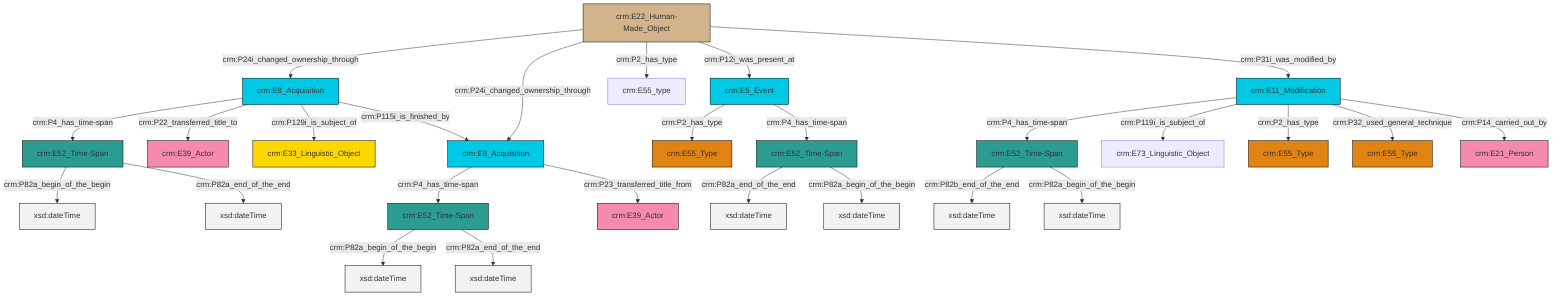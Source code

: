 graph TD
classDef Literal fill:#f2f2f2,stroke:#000000;
classDef CRM_Entity fill:#FFFFFF,stroke:#000000;
classDef Temporal_Entity fill:#00C9E6, stroke:#000000;
classDef Type fill:#E18312, stroke:#000000;
classDef Time-Span fill:#2C9C91, stroke:#000000;
classDef Appellation fill:#FFEB7F, stroke:#000000;
classDef Place fill:#008836, stroke:#000000;
classDef Persistent_Item fill:#B266B2, stroke:#000000;
classDef Conceptual_Object fill:#FFD700, stroke:#000000;
classDef Physical_Thing fill:#D2B48C, stroke:#000000;
classDef Actor fill:#f58aad, stroke:#000000;
classDef PC_Classes fill:#4ce600, stroke:#000000;
classDef Multi fill:#cccccc,stroke:#000000;

0["crm:E11_Modification"]:::Temporal_Entity -->|crm:P4_has_time-span| 1["crm:E52_Time-Span"]:::Time-Span
3["crm:E8_Acquisition"]:::Temporal_Entity -->|crm:P4_has_time-span| 4["crm:E52_Time-Span"]:::Time-Span
3["crm:E8_Acquisition"]:::Temporal_Entity -->|crm:P22_transferred_title_to| 7["crm:E39_Actor"]:::Actor
0["crm:E11_Modification"]:::Temporal_Entity -->|crm:P119i_is_subject_of| 10["crm:E73_Linguistic_Object"]:::Default
3["crm:E8_Acquisition"]:::Temporal_Entity -->|crm:P129i_is_subject_of| 11["crm:E33_Linguistic_Object"]:::Conceptual_Object
0["crm:E11_Modification"]:::Temporal_Entity -->|crm:P2_has_type| 16["crm:E55_Type"]:::Type
5["crm:E52_Time-Span"]:::Time-Span -->|crm:P82a_begin_of_the_begin| 17[xsd:dateTime]:::Literal
0["crm:E11_Modification"]:::Temporal_Entity -->|crm:P32_used_general_technique| 18["crm:E55_Type"]:::Type
19["crm:E52_Time-Span"]:::Time-Span -->|crm:P82a_end_of_the_end| 20[xsd:dateTime]:::Literal
22["crm:E5_Event"]:::Temporal_Entity -->|crm:P2_has_type| 8["crm:E55_Type"]:::Type
0["crm:E11_Modification"]:::Temporal_Entity -->|crm:P14_carried_out_by| 23["crm:E21_Person"]:::Actor
26["crm:E22_Human-Made_Object"]:::Physical_Thing -->|crm:P24i_changed_ownership_through| 3["crm:E8_Acquisition"]:::Temporal_Entity
4["crm:E52_Time-Span"]:::Time-Span -->|crm:P82a_begin_of_the_begin| 28[xsd:dateTime]:::Literal
26["crm:E22_Human-Made_Object"]:::Physical_Thing -->|crm:P24i_changed_ownership_through| 14["crm:E8_Acquisition"]:::Temporal_Entity
3["crm:E8_Acquisition"]:::Temporal_Entity -->|crm:P115i_is_finished_by| 14["crm:E8_Acquisition"]:::Temporal_Entity
26["crm:E22_Human-Made_Object"]:::Physical_Thing -->|crm:P2_has_type| 24["crm:E55_type"]:::Default
19["crm:E52_Time-Span"]:::Time-Span -->|crm:P82a_begin_of_the_begin| 36[xsd:dateTime]:::Literal
14["crm:E8_Acquisition"]:::Temporal_Entity -->|crm:P4_has_time-span| 5["crm:E52_Time-Span"]:::Time-Span
1["crm:E52_Time-Span"]:::Time-Span -->|crm:P82b_end_of_the_end| 37[xsd:dateTime]:::Literal
5["crm:E52_Time-Span"]:::Time-Span -->|crm:P82a_end_of_the_end| 38[xsd:dateTime]:::Literal
1["crm:E52_Time-Span"]:::Time-Span -->|crm:P82a_begin_of_the_begin| 42[xsd:dateTime]:::Literal
4["crm:E52_Time-Span"]:::Time-Span -->|crm:P82a_end_of_the_end| 43[xsd:dateTime]:::Literal
14["crm:E8_Acquisition"]:::Temporal_Entity -->|crm:P23_transferred_title_from| 12["crm:E39_Actor"]:::Actor
26["crm:E22_Human-Made_Object"]:::Physical_Thing -->|crm:P12i_was_present_at| 22["crm:E5_Event"]:::Temporal_Entity
26["crm:E22_Human-Made_Object"]:::Physical_Thing -->|crm:P31i_was_modified_by| 0["crm:E11_Modification"]:::Temporal_Entity
22["crm:E5_Event"]:::Temporal_Entity -->|crm:P4_has_time-span| 19["crm:E52_Time-Span"]:::Time-Span